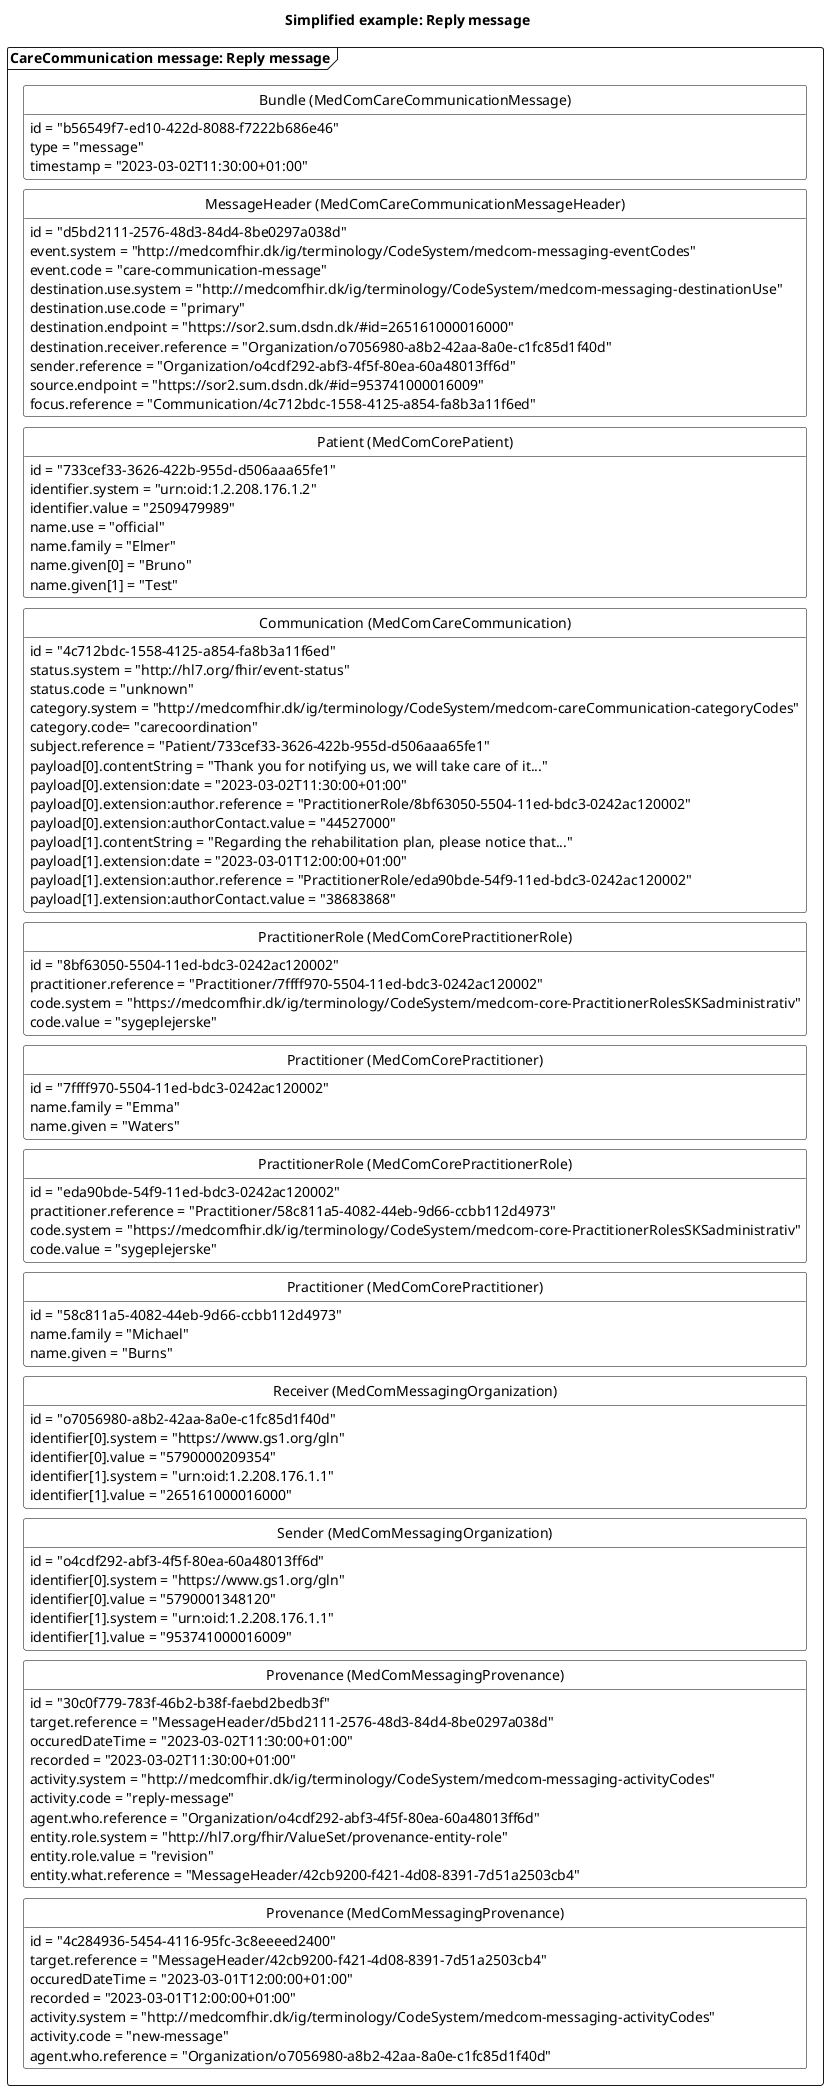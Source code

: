 @startuml CCreplyMessage

'layout
skinparam class {
    BackgroundColor White
    BorderColor Black
    ArrowColor Black
  }
hide circle
hide empty members
skinparam SameClassWidth true
skinparam Ranksep 10


'title
title Simplified example: Reply message

'Message 1: reply message
package "CareCommunication message: Reply message" as reply <<Frame>>{
    class "Bundle (MedComCareCommunicationMessage)" as replyB {
        id = "b56549f7-ed10-422d-8088-f7222b686e46"
        type = "message"
        timestamp = "2023-03-02T11:30:00+01:00"
    }
    class "MessageHeader (MedComCareCommunicationMessageHeader)" as replyMH{
        id = "d5bd2111-2576-48d3-84d4-8be0297a038d"
        event.system = "http://medcomfhir.dk/ig/terminology/CodeSystem/medcom-messaging-eventCodes"
        event.code = "care-communication-message"
        destination.use.system = "http://medcomfhir.dk/ig/terminology/CodeSystem/medcom-messaging-destinationUse"
        destination.use.code = "primary"
        destination.endpoint = "https://sor2.sum.dsdn.dk/#id=265161000016000"
        destination.receiver.reference = "Organization/o7056980-a8b2-42aa-8a0e-c1fc85d1f40d"
        sender.reference = "Organization/o4cdf292-abf3-4f5f-80ea-60a48013ff6d"
        source.endpoint = "https://sor2.sum.dsdn.dk/#id=953741000016009"
        focus.reference = "Communication/4c712bdc-1558-4125-a854-fa8b3a11f6ed"
    }
    class "Patient (MedComCorePatient)" as replyPT{
        id = "733cef33-3626-422b-955d-d506aaa65fe1"
        identifier.system = "urn:oid:1.2.208.176.1.2"
        identifier.value = "2509479989"
        name.use = "official"
        name.family = "Elmer"
        name.given[0] = "Bruno"
        name.given[1] = "Test"
    }
    class "Communication (MedComCareCommunication)" as replyCom{
        id = "4c712bdc-1558-4125-a854-fa8b3a11f6ed"
        status.system = "http://hl7.org/fhir/event-status" 
        status.code = "unknown"
        category.system = "http://medcomfhir.dk/ig/terminology/CodeSystem/medcom-careCommunication-categoryCodes"
        category.code= "carecoordination"
        subject.reference = "Patient/733cef33-3626-422b-955d-d506aaa65fe1"
        payload[0].contentString = "Thank you for notifying us, we will take care of it..."
        payload[0].extension:date = "2023-03-02T11:30:00+01:00"
        payload[0].extension:author.reference = "PractitionerRole/8bf63050-5504-11ed-bdc3-0242ac120002"
        payload[0].extension:authorContact.value = "44527000"
        payload[1].contentString = "Regarding the rehabilitation plan, please notice that..."
        payload[1].extension:date = "2023-03-01T12:00:00+01:00"
        payload[1].extension:author.reference = "PractitionerRole/eda90bde-54f9-11ed-bdc3-0242ac120002"
        payload[1].extension:authorContact.value = "38683868"
    } 
    class "PractitionerRole (MedComCorePractitionerRole)" as replyPracR{
        id = "8bf63050-5504-11ed-bdc3-0242ac120002"
        practitioner.reference = "Practitioner/7ffff970-5504-11ed-bdc3-0242ac120002"
        code.system = "https://medcomfhir.dk/ig/terminology/CodeSystem/medcom-core-PractitionerRolesSKSadministrativ"
        code.value = "sygeplejerske"
    }
    class "Practitioner (MedComCorePractitioner)" as replyPrac{
        id = "7ffff970-5504-11ed-bdc3-0242ac120002"
        name.family = "Emma"
        name.given = "Waters"
    }
    class "PractitionerRole (MedComCorePractitionerRole)" as newPracR{
        id = "eda90bde-54f9-11ed-bdc3-0242ac120002"
        practitioner.reference = "Practitioner/58c811a5-4082-44eb-9d66-ccbb112d4973"
        code.system = "https://medcomfhir.dk/ig/terminology/CodeSystem/medcom-core-PractitionerRolesSKSadministrativ"
        code.value = "sygeplejerske"
    }
    class "Practitioner (MedComCorePractitioner)" as newPrac{
        id = "58c811a5-4082-44eb-9d66-ccbb112d4973"
        name.family = "Michael"
        name.given = "Burns"
    }
    class "Sender (MedComMessagingOrganization)" as replySOrg{
        id = "o4cdf292-abf3-4f5f-80ea-60a48013ff6d"
        identifier[0].system = "https://www.gs1.org/gln"
        identifier[0].value = "5790001348120"
        identifier[1].system = "urn:oid:1.2.208.176.1.1"
        identifier[1].value = "953741000016009"
    }
    class "Receiver (MedComMessagingOrganization)" as replyROrg{
        id = "o7056980-a8b2-42aa-8a0e-c1fc85d1f40d"
        identifier[0].system = "https://www.gs1.org/gln"
        identifier[0].value = "5790000209354"
        identifier[1].system = "urn:oid:1.2.208.176.1.1"
        identifier[1].value = "265161000016000"
    }
    class "Provenance (MedComMessagingProvenance)" as replyPRO{
        id = "30c0f779-783f-46b2-b38f-faebd2bedb3f"
        target.reference = "MessageHeader/d5bd2111-2576-48d3-84d4-8be0297a038d"
        occuredDateTime = "2023-03-02T11:30:00+01:00"
        recorded = "2023-03-02T11:30:00+01:00"
        activity.system = "http://medcomfhir.dk/ig/terminology/CodeSystem/medcom-messaging-activityCodes"
        activity.code = "reply-message"
        agent.who.reference = "Organization/o4cdf292-abf3-4f5f-80ea-60a48013ff6d"
        entity.role.system = "http://hl7.org/fhir/ValueSet/provenance-entity-role"
        entity.role.value = "revision"
        entity.what.reference = "MessageHeader/42cb9200-f421-4d08-8391-7d51a2503cb4"
    }
    class "Provenance (MedComMessagingProvenance)" as newPRO{
        id = "4c284936-5454-4116-95fc-3c8eeeed2400"
        target.reference = "MessageHeader/42cb9200-f421-4d08-8391-7d51a2503cb4"
        occuredDateTime = "2023-03-01T12:00:00+01:00"
        recorded = "2023-03-01T12:00:00+01:00"
        activity.system = "http://medcomfhir.dk/ig/terminology/CodeSystem/medcom-messaging-activityCodes"
        activity.code = "new-message"
        agent.who.reference = "Organization/o7056980-a8b2-42aa-8a0e-c1fc85d1f40d"
    }

replyB -[hidden]- replyMH
replyMH -[hidden]-replyPT
replyPT-[hidden]-replyCom
replyCom -[hidden]-replyPracR
replyPracR-[hidden]-replyPrac
replyPrac-[hidden]-newPracR
newPracR-[hidden]-newPrac
newPrac-[hidden]-replyROrg
replyROrg-[hidden]- replySOrg
replySOrg-[hidden]-replyPRO
replyPRO-[hidden]-newPRO


@enduml
